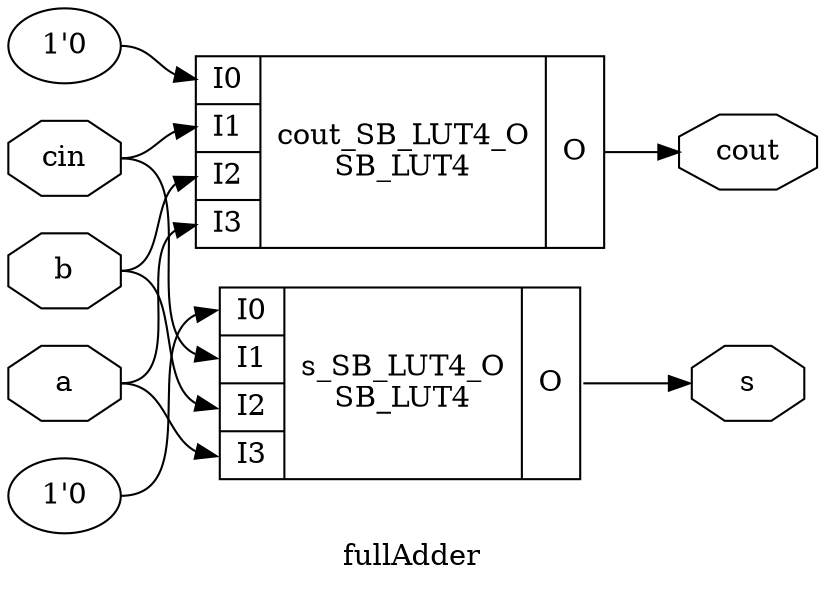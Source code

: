 digraph "fullAdder" {
label="fullAdder";
rankdir="LR";
remincross=true;
n1 [ shape=octagon, label="a", color="black", fontcolor="black"];
n2 [ shape=octagon, label="b", color="black", fontcolor="black"];
n3 [ shape=octagon, label="cin", color="black", fontcolor="black"];
n4 [ shape=octagon, label="cout", color="black", fontcolor="black"];
n5 [ shape=octagon, label="s", color="black", fontcolor="black"];
v0 [ label="1'0" ];
c11 [ shape=record, label="{{<p6> I0|<p7> I1|<p8> I2|<p9> I3}|cout_SB_LUT4_O\nSB_LUT4|{<p10> O}}",  ];
v1 [ label="1'0" ];
c12 [ shape=record, label="{{<p6> I0|<p7> I1|<p8> I2|<p9> I3}|s_SB_LUT4_O\nSB_LUT4|{<p10> O}}",  ];
n1:e -> c11:p9:w [color="black", fontcolor="black", label=""];
n1:e -> c12:p9:w [color="black", fontcolor="black", label=""];
n2:e -> c11:p8:w [color="black", fontcolor="black", label=""];
n2:e -> c12:p8:w [color="black", fontcolor="black", label=""];
n3:e -> c11:p7:w [color="black", fontcolor="black", label=""];
n3:e -> c12:p7:w [color="black", fontcolor="black", label=""];
c11:p10:e -> n4:w [color="black", fontcolor="black", label=""];
c12:p10:e -> n5:w [color="black", fontcolor="black", label=""];
v0:e -> c11:p6:w [color="black", fontcolor="black", label=""];
v1:e -> c12:p6:w [color="black", fontcolor="black", label=""];
}
